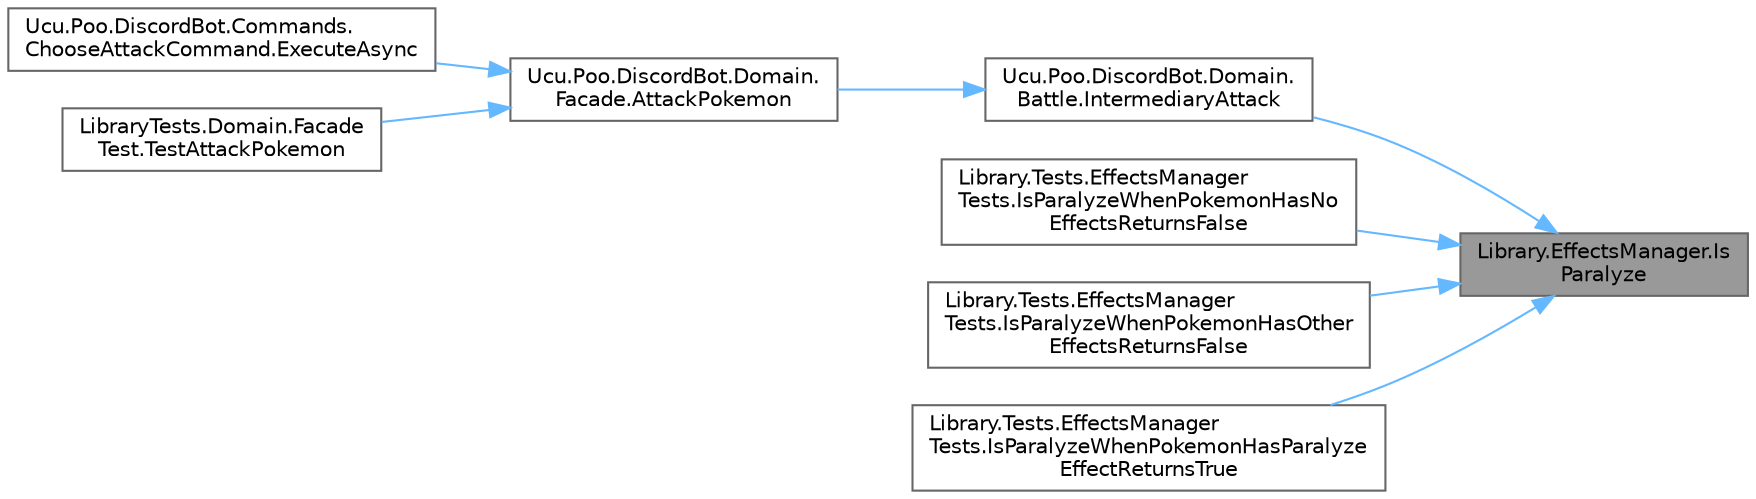 digraph "Library.EffectsManager.IsParalyze"
{
 // INTERACTIVE_SVG=YES
 // LATEX_PDF_SIZE
  bgcolor="transparent";
  edge [fontname=Helvetica,fontsize=10,labelfontname=Helvetica,labelfontsize=10];
  node [fontname=Helvetica,fontsize=10,shape=box,height=0.2,width=0.4];
  rankdir="RL";
  Node1 [id="Node000001",label="Library.EffectsManager.Is\lParalyze",height=0.2,width=0.4,color="gray40", fillcolor="grey60", style="filled", fontcolor="black",tooltip="Verifica si un Pokémon tiene el efecto de parálisis activo."];
  Node1 -> Node2 [id="edge1_Node000001_Node000002",dir="back",color="steelblue1",style="solid",tooltip=" "];
  Node2 [id="Node000002",label="Ucu.Poo.DiscordBot.Domain.\lBattle.IntermediaryAttack",height=0.2,width=0.4,color="grey40", fillcolor="white", style="filled",URL="$classUcu_1_1Poo_1_1DiscordBot_1_1Domain_1_1Battle.html#a5bf8452d63b73ef60dd6bd44346065d2",tooltip="Intermediario para realizar un ataque en la batalla. Valida la acción de atacar, gestiona los efectos..."];
  Node2 -> Node3 [id="edge2_Node000002_Node000003",dir="back",color="steelblue1",style="solid",tooltip=" "];
  Node3 [id="Node000003",label="Ucu.Poo.DiscordBot.Domain.\lFacade.AttackPokemon",height=0.2,width=0.4,color="grey40", fillcolor="white", style="filled",URL="$classUcu_1_1Poo_1_1DiscordBot_1_1Domain_1_1Facade.html#a2c795078a9fbda54b8f7dc85f0c047a6",tooltip="Permite al jugador atacar con un Pokémon durante una batalla."];
  Node3 -> Node4 [id="edge3_Node000003_Node000004",dir="back",color="steelblue1",style="solid",tooltip=" "];
  Node4 [id="Node000004",label="Ucu.Poo.DiscordBot.Commands.\lChooseAttackCommand.ExecuteAsync",height=0.2,width=0.4,color="grey40", fillcolor="white", style="filled",URL="$classUcu_1_1Poo_1_1DiscordBot_1_1Commands_1_1ChooseAttackCommand.html#aa99e06b6cf875815474ce232ded2c376",tooltip="Implementa el comando 'attack'. Este comando selecciona un ataque para el Pokémon activo del jugador ..."];
  Node3 -> Node5 [id="edge4_Node000003_Node000005",dir="back",color="steelblue1",style="solid",tooltip=" "];
  Node5 [id="Node000005",label="LibraryTests.Domain.Facade\lTest.TestAttackPokemon",height=0.2,width=0.4,color="grey40", fillcolor="white", style="filled",URL="$classLibraryTests_1_1Domain_1_1FacadeTest.html#a7be9a2af7252b22d9c51cba977724369",tooltip="Prueba la funcionalidad de realizar un ataque con un Pokémon durante una batalla."];
  Node1 -> Node6 [id="edge5_Node000001_Node000006",dir="back",color="steelblue1",style="solid",tooltip=" "];
  Node6 [id="Node000006",label="Library.Tests.EffectsManager\lTests.IsParalyzeWhenPokemonHasNo\lEffectsReturnsFalse",height=0.2,width=0.4,color="grey40", fillcolor="white", style="filled",URL="$classLibrary_1_1Tests_1_1EffectsManagerTests.html#ace23aeaa56a51f12b783d0f30a704638",tooltip="Prueba que el método EffectsManager.IsParalyze devuelva falso cuando un Pokémon no tenga efectos acti..."];
  Node1 -> Node7 [id="edge6_Node000001_Node000007",dir="back",color="steelblue1",style="solid",tooltip=" "];
  Node7 [id="Node000007",label="Library.Tests.EffectsManager\lTests.IsParalyzeWhenPokemonHasOther\lEffectsReturnsFalse",height=0.2,width=0.4,color="grey40", fillcolor="white", style="filled",URL="$classLibrary_1_1Tests_1_1EffectsManagerTests.html#a93cdb33901bbfc19127aa9b9c6c2b687",tooltip="Prueba que el método EffectsManager.IsParalyze devuelva falso cuando un Pokémon tenga un efecto disti..."];
  Node1 -> Node8 [id="edge7_Node000001_Node000008",dir="back",color="steelblue1",style="solid",tooltip=" "];
  Node8 [id="Node000008",label="Library.Tests.EffectsManager\lTests.IsParalyzeWhenPokemonHasParalyze\lEffectReturnsTrue",height=0.2,width=0.4,color="grey40", fillcolor="white", style="filled",URL="$classLibrary_1_1Tests_1_1EffectsManagerTests.html#ad9fdd1e3ad15140089adb0719085a940",tooltip="Prueba que el método EffectsManager.IsParalyze devuelva verdadero cuando un Pokémon tenga el efecto d..."];
}
